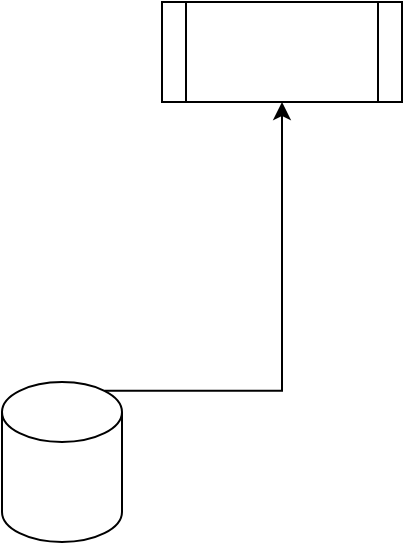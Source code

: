 <mxfile version="14.7.6" type="github">
  <diagram id="Bpe5MgnKUg0ZpmXOS2VF" name="第 1 页">
    <mxGraphModel dx="1426" dy="712" grid="1" gridSize="10" guides="1" tooltips="1" connect="1" arrows="1" fold="1" page="1" pageScale="1" pageWidth="827" pageHeight="1169" math="0" shadow="0">
      <root>
        <mxCell id="0" />
        <mxCell id="1" parent="0" />
        <mxCell id="Aqm-SAxXtRnLdit-HBr6-1" value="" style="shape=process;whiteSpace=wrap;html=1;backgroundOutline=1;" vertex="1" parent="1">
          <mxGeometry x="320" y="150" width="120" height="50" as="geometry" />
        </mxCell>
        <mxCell id="Aqm-SAxXtRnLdit-HBr6-3" style="edgeStyle=orthogonalEdgeStyle;rounded=0;orthogonalLoop=1;jettySize=auto;html=1;exitX=0.855;exitY=0;exitDx=0;exitDy=4.35;exitPerimeter=0;" edge="1" parent="1" source="Aqm-SAxXtRnLdit-HBr6-2" target="Aqm-SAxXtRnLdit-HBr6-1">
          <mxGeometry relative="1" as="geometry" />
        </mxCell>
        <mxCell id="Aqm-SAxXtRnLdit-HBr6-2" value="" style="shape=cylinder3;whiteSpace=wrap;html=1;boundedLbl=1;backgroundOutline=1;size=15;" vertex="1" parent="1">
          <mxGeometry x="240" y="340" width="60" height="80" as="geometry" />
        </mxCell>
      </root>
    </mxGraphModel>
  </diagram>
</mxfile>

